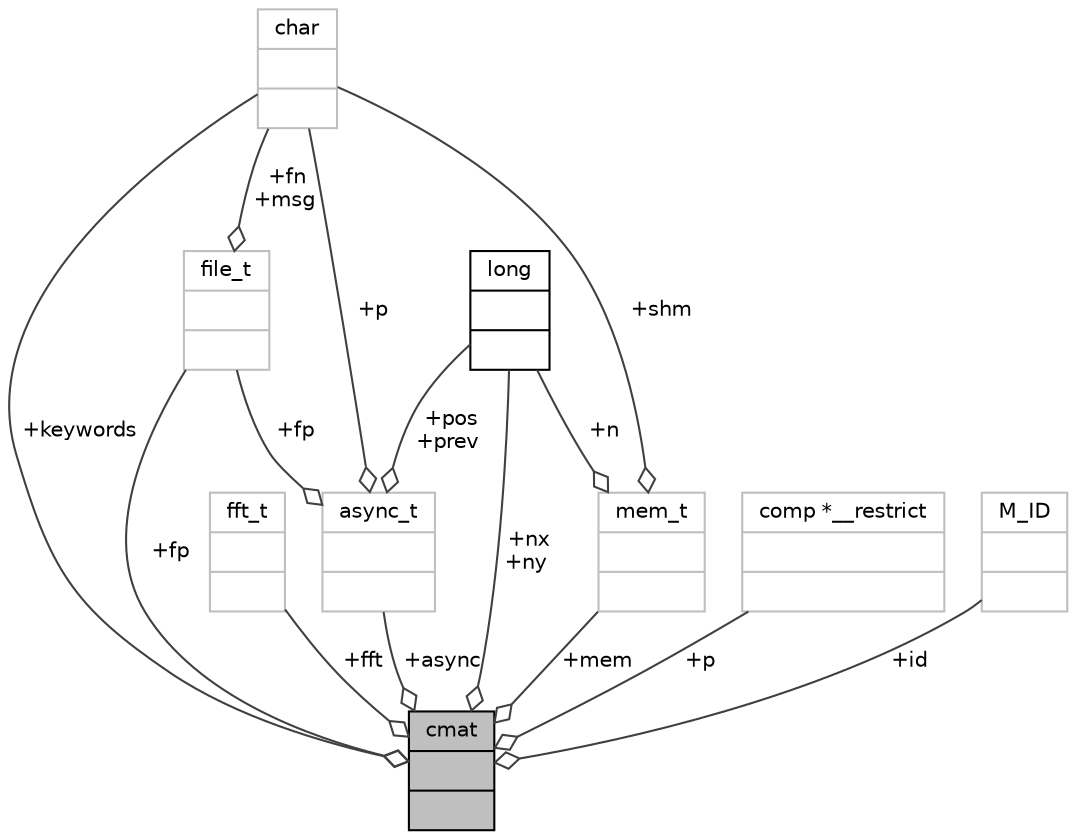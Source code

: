 digraph "cmat"
{
 // INTERACTIVE_SVG=YES
  bgcolor="transparent";
  edge [fontname="Helvetica",fontsize="10",labelfontname="Helvetica",labelfontsize="10"];
  node [fontname="Helvetica",fontsize="10",shape=record];
  Node43 [label="{cmat\n||}",height=0.2,width=0.4,color="black", fillcolor="grey75", style="filled", fontcolor="black"];
  Node44 -> Node43 [color="grey25",fontsize="10",style="solid",label=" +fp" ,arrowhead="odiamond",fontname="Helvetica"];
  Node44 [label="{file_t\n||}",height=0.2,width=0.4,color="grey75"];
  Node45 -> Node44 [color="grey25",fontsize="10",style="solid",label=" +fn\n+msg" ,arrowhead="odiamond",fontname="Helvetica"];
  Node45 [label="{char\n||}",height=0.2,width=0.4,color="grey75"];
  Node48 -> Node43 [color="grey25",fontsize="10",style="solid",label=" +fft" ,arrowhead="odiamond",fontname="Helvetica"];
  Node48 [label="{fft_t\n||}",height=0.2,width=0.4,color="grey75"];
  Node51 -> Node43 [color="grey25",fontsize="10",style="solid",label=" +mem" ,arrowhead="odiamond",fontname="Helvetica"];
  Node51 [label="{mem_t\n||}",height=0.2,width=0.4,color="grey75"];
  Node45 -> Node51 [color="grey25",fontsize="10",style="solid",label=" +shm" ,arrowhead="odiamond",fontname="Helvetica"];
  Node52 -> Node51 [color="grey25",fontsize="10",style="solid",label=" +n" ,arrowhead="odiamond",fontname="Helvetica"];
  Node52 [label="{long\n||}",height=0.2,width=0.4,color="black",URL="$classlong.html"];
  Node45 -> Node43 [color="grey25",fontsize="10",style="solid",label=" +keywords" ,arrowhead="odiamond",fontname="Helvetica"];
  Node53 -> Node43 [color="grey25",fontsize="10",style="solid",label=" +async" ,arrowhead="odiamond",fontname="Helvetica"];
  Node53 [label="{async_t\n||}",height=0.2,width=0.4,color="grey75"];
  Node44 -> Node53 [color="grey25",fontsize="10",style="solid",label=" +fp" ,arrowhead="odiamond",fontname="Helvetica"];
  Node45 -> Node53 [color="grey25",fontsize="10",style="solid",label=" +p" ,arrowhead="odiamond",fontname="Helvetica"];
  Node52 -> Node53 [color="grey25",fontsize="10",style="solid",label=" +pos\n+prev" ,arrowhead="odiamond",fontname="Helvetica"];
  Node52 -> Node43 [color="grey25",fontsize="10",style="solid",label=" +nx\n+ny" ,arrowhead="odiamond",fontname="Helvetica"];
  Node54 -> Node43 [color="grey25",fontsize="10",style="solid",label=" +p" ,arrowhead="odiamond",fontname="Helvetica"];
  Node54 [label="{comp *__restrict\n||}",height=0.2,width=0.4,color="grey75"];
  Node55 -> Node43 [color="grey25",fontsize="10",style="solid",label=" +id" ,arrowhead="odiamond",fontname="Helvetica"];
  Node55 [label="{M_ID\n||}",height=0.2,width=0.4,color="grey75"];
}
